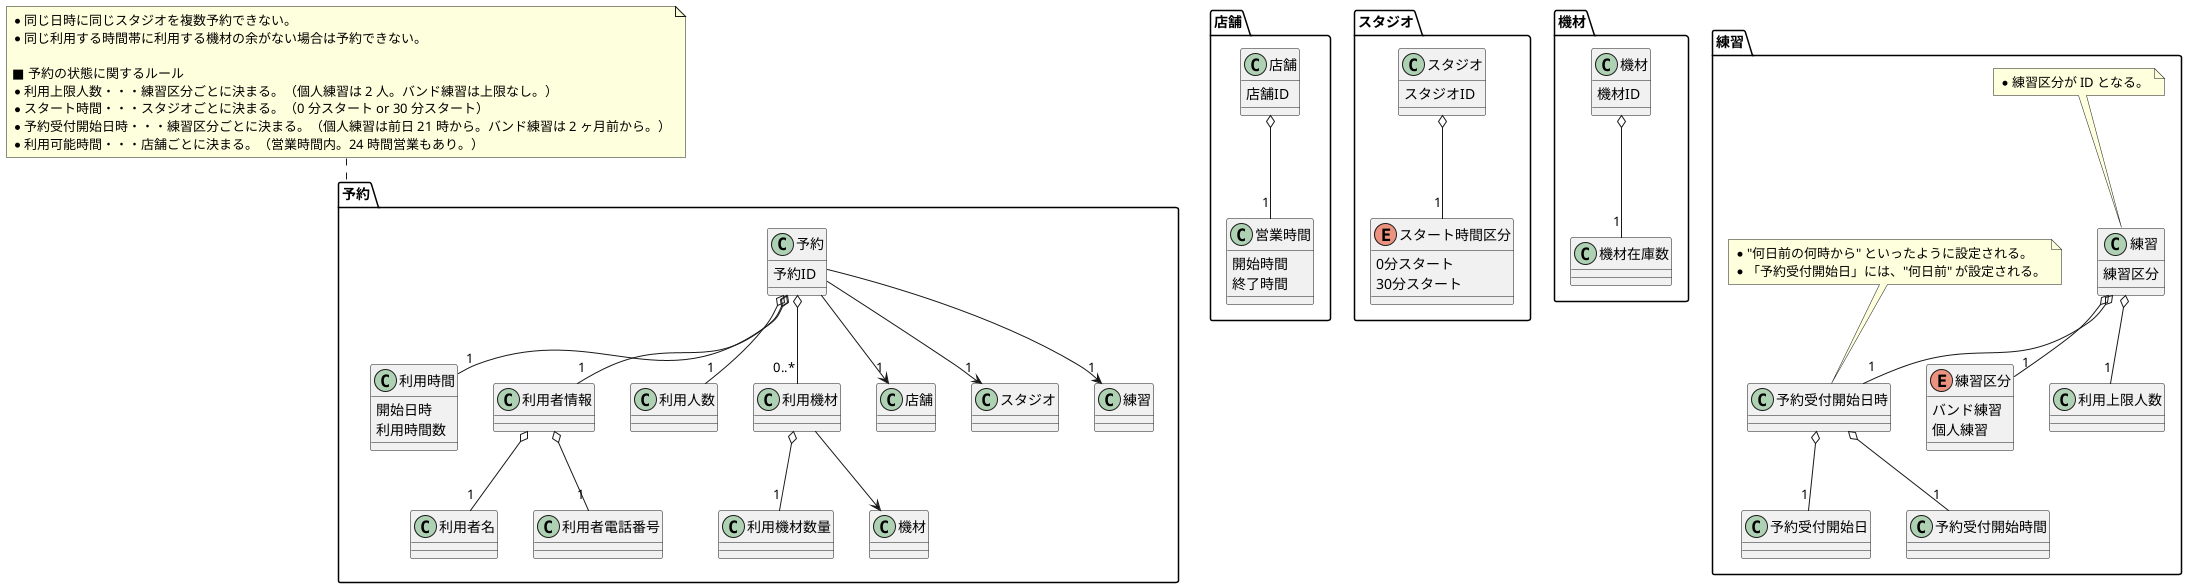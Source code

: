 @startuml DomainModel

package 店舗 {
    class 店舗 {
        店舗ID
    }

    class 営業時間 {
        開始時間
        終了時間
    }

    店舗 o-- "1" 営業時間
}

package スタジオ {
    class スタジオ {
        スタジオID
    }

    enum スタート時間区分 {
        0分スタート
        30分スタート
    }

    スタジオ o-- "1" スタート時間区分
}

package 機材 {
    class 機材 {
        機材ID
    }

    class 機材在庫数

    機材 o-- "1" 機材在庫数
}

package 練習 {
    class 練習 {
        練習区分
    }

    enum 練習区分 {
        バンド練習
        個人練習
    }

    class 利用上限人数

    class 予約受付開始日時
    class 予約受付開始日
    class 予約受付開始時間
    予約受付開始日時 o-- "1" 予約受付開始日
    予約受付開始日時 o-- "1" 予約受付開始時間
    
    練習 o-- "1" 練習区分
    練習 o-- "1" 利用上限人数
    練習 o-- "1" 予約受付開始日時

    note top of 練習
    * 練習区分が ID となる。
    end note

    note top of 予約受付開始日時
    * "何日前の何時から" といったように設定される。
    * 「予約受付開始日」には、"何日前" が設定される。 
    end note
}

package 予約 {
    class 予約 {
        予約ID
    }

    class 利用時間 {
        開始日時
        利用時間数
    }

    class 利用者情報
    class 利用者名
    class 利用者電話番号
    利用者情報 o-- "1" 利用者名
    利用者情報 o-- "1" 利用者電話番号

    class 利用人数

    class 利用機材
    class 利用機材数量
    利用機材 --> 機材
    利用機材 o-- "1" 利用機材数量

    予約 --> "1" 店舗
    予約 --> "1" スタジオ
    予約 o-- "1" 利用時間
    予約 o-- "1" 利用者情報
    予約 o-- "1" 利用人数
    予約 --> "1" 練習
    予約 o-- "0..*" 利用機材
}

note top of 予約
* 同じ日時に同じスタジオを複数予約できない。
* 同じ利用する時間帯に利用する機材の余がない場合は予約できない。

■ 予約の状態に関するルール
* 利用上限人数・・・練習区分ごとに決まる。（個人練習は 2 人。バンド練習は上限なし。）
* スタート時間・・・スタジオごとに決まる。（0 分スタート or 30 分スタート）
* 予約受付開始日時・・・練習区分ごとに決まる。（個人練習は前日 21 時から。バンド練習は 2 ヶ月前から。）
* 利用可能時間・・・店舗ごとに決まる。（営業時間内。24 時間営業もあり。）
end note

@enduml
